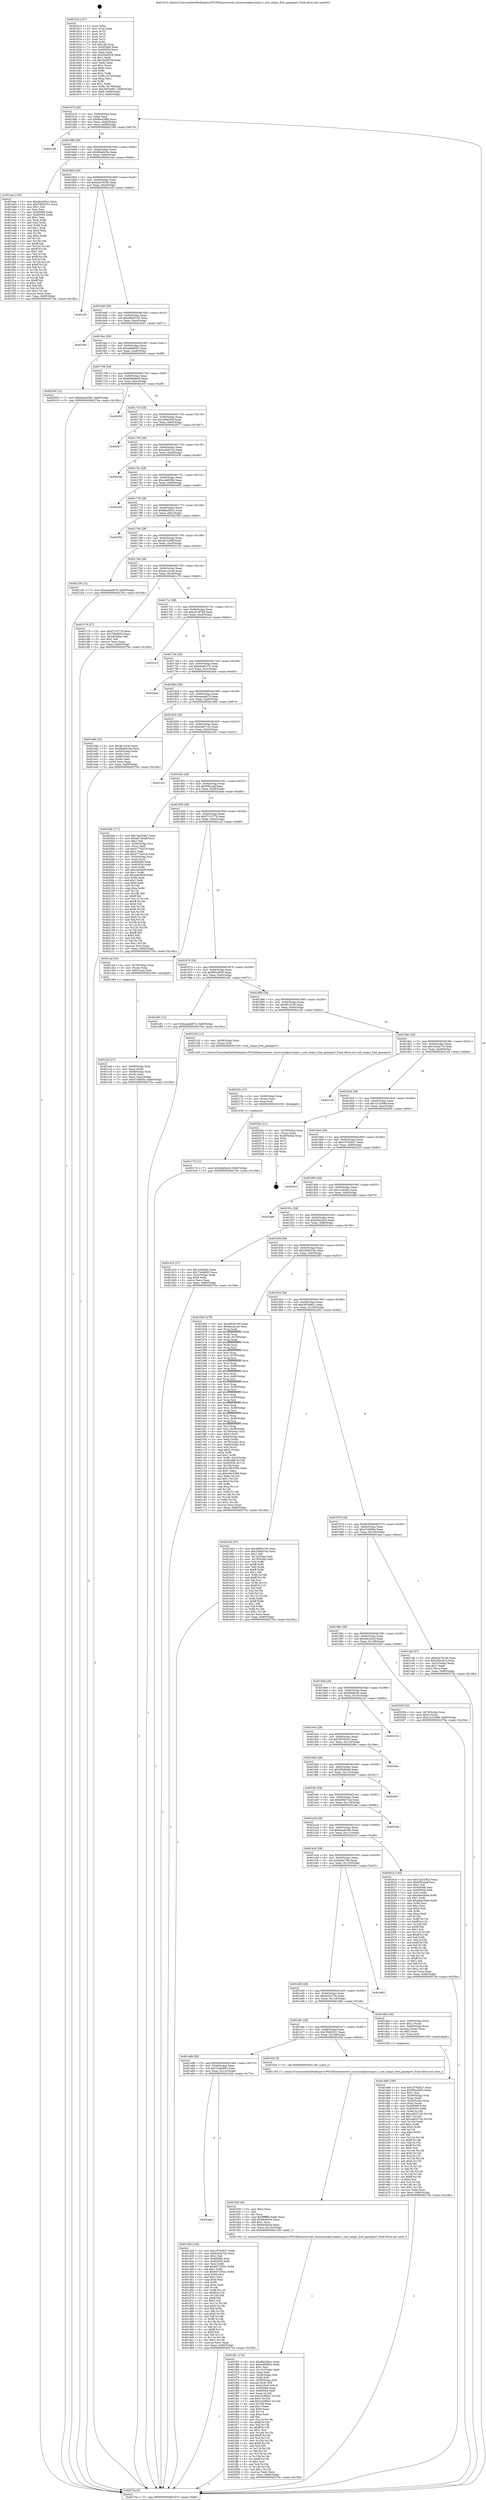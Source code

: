 digraph "0x401610" {
  label = "0x401610 (/mnt/c/Users/mathe/Desktop/tcc/POCII/binaries/extr_linuxsoundpcicmipci.c_snd_cmipci_free_gameport_Final-ollvm.out::main(0))"
  labelloc = "t"
  node[shape=record]

  Entry [label="",width=0.3,height=0.3,shape=circle,fillcolor=black,style=filled]
  "0x40167b" [label="{
     0x40167b [29]\l
     | [instrs]\l
     &nbsp;&nbsp;0x40167b \<+3\>: mov -0x80(%rbp),%eax\l
     &nbsp;&nbsp;0x40167e \<+2\>: mov %eax,%ecx\l
     &nbsp;&nbsp;0x401680 \<+6\>: sub $0x8dcd3f6d,%ecx\l
     &nbsp;&nbsp;0x401686 \<+6\>: mov %eax,-0x94(%rbp)\l
     &nbsp;&nbsp;0x40168c \<+6\>: mov %ecx,-0x98(%rbp)\l
     &nbsp;&nbsp;0x401692 \<+6\>: je 0000000000402189 \<main+0xb79\>\l
  }"]
  "0x402189" [label="{
     0x402189\l
  }", style=dashed]
  "0x401698" [label="{
     0x401698 [28]\l
     | [instrs]\l
     &nbsp;&nbsp;0x401698 \<+5\>: jmp 000000000040169d \<main+0x8d\>\l
     &nbsp;&nbsp;0x40169d \<+6\>: mov -0x94(%rbp),%eax\l
     &nbsp;&nbsp;0x4016a3 \<+5\>: sub $0x9bbd410e,%eax\l
     &nbsp;&nbsp;0x4016a8 \<+6\>: mov %eax,-0x9c(%rbp)\l
     &nbsp;&nbsp;0x4016ae \<+6\>: je 0000000000401eae \<main+0x89e\>\l
  }"]
  Exit [label="",width=0.3,height=0.3,shape=circle,fillcolor=black,style=filled,peripheries=2]
  "0x401eae" [label="{
     0x401eae [134]\l
     | [instrs]\l
     &nbsp;&nbsp;0x401eae \<+5\>: mov $0xdbe295cc,%eax\l
     &nbsp;&nbsp;0x401eb3 \<+5\>: mov $0x70b93251,%ecx\l
     &nbsp;&nbsp;0x401eb8 \<+2\>: mov $0x1,%dl\l
     &nbsp;&nbsp;0x401eba \<+2\>: xor %esi,%esi\l
     &nbsp;&nbsp;0x401ebc \<+7\>: mov 0x405068,%edi\l
     &nbsp;&nbsp;0x401ec3 \<+8\>: mov 0x405054,%r8d\l
     &nbsp;&nbsp;0x401ecb \<+3\>: sub $0x1,%esi\l
     &nbsp;&nbsp;0x401ece \<+3\>: mov %edi,%r9d\l
     &nbsp;&nbsp;0x401ed1 \<+3\>: add %esi,%r9d\l
     &nbsp;&nbsp;0x401ed4 \<+4\>: imul %r9d,%edi\l
     &nbsp;&nbsp;0x401ed8 \<+3\>: and $0x1,%edi\l
     &nbsp;&nbsp;0x401edb \<+3\>: cmp $0x0,%edi\l
     &nbsp;&nbsp;0x401ede \<+4\>: sete %r10b\l
     &nbsp;&nbsp;0x401ee2 \<+4\>: cmp $0xa,%r8d\l
     &nbsp;&nbsp;0x401ee6 \<+4\>: setl %r11b\l
     &nbsp;&nbsp;0x401eea \<+3\>: mov %r10b,%bl\l
     &nbsp;&nbsp;0x401eed \<+3\>: xor $0xff,%bl\l
     &nbsp;&nbsp;0x401ef0 \<+3\>: mov %r11b,%r14b\l
     &nbsp;&nbsp;0x401ef3 \<+4\>: xor $0xff,%r14b\l
     &nbsp;&nbsp;0x401ef7 \<+3\>: xor $0x1,%dl\l
     &nbsp;&nbsp;0x401efa \<+3\>: mov %bl,%r15b\l
     &nbsp;&nbsp;0x401efd \<+4\>: and $0xff,%r15b\l
     &nbsp;&nbsp;0x401f01 \<+3\>: and %dl,%r10b\l
     &nbsp;&nbsp;0x401f04 \<+3\>: mov %r14b,%r12b\l
     &nbsp;&nbsp;0x401f07 \<+4\>: and $0xff,%r12b\l
     &nbsp;&nbsp;0x401f0b \<+3\>: and %dl,%r11b\l
     &nbsp;&nbsp;0x401f0e \<+3\>: or %r10b,%r15b\l
     &nbsp;&nbsp;0x401f11 \<+3\>: or %r11b,%r12b\l
     &nbsp;&nbsp;0x401f14 \<+3\>: xor %r12b,%r15b\l
     &nbsp;&nbsp;0x401f17 \<+3\>: or %r14b,%bl\l
     &nbsp;&nbsp;0x401f1a \<+3\>: xor $0xff,%bl\l
     &nbsp;&nbsp;0x401f1d \<+3\>: or $0x1,%dl\l
     &nbsp;&nbsp;0x401f20 \<+2\>: and %dl,%bl\l
     &nbsp;&nbsp;0x401f22 \<+3\>: or %bl,%r15b\l
     &nbsp;&nbsp;0x401f25 \<+4\>: test $0x1,%r15b\l
     &nbsp;&nbsp;0x401f29 \<+3\>: cmovne %ecx,%eax\l
     &nbsp;&nbsp;0x401f2c \<+3\>: mov %eax,-0x80(%rbp)\l
     &nbsp;&nbsp;0x401f2f \<+5\>: jmp 000000000040270a \<main+0x10fa\>\l
  }"]
  "0x4016b4" [label="{
     0x4016b4 [28]\l
     | [instrs]\l
     &nbsp;&nbsp;0x4016b4 \<+5\>: jmp 00000000004016b9 \<main+0xa9\>\l
     &nbsp;&nbsp;0x4016b9 \<+6\>: mov -0x94(%rbp),%eax\l
     &nbsp;&nbsp;0x4016bf \<+5\>: sub $0xa2a7623b,%eax\l
     &nbsp;&nbsp;0x4016c4 \<+6\>: mov %eax,-0xa0(%rbp)\l
     &nbsp;&nbsp;0x4016ca \<+6\>: je 0000000000401cf5 \<main+0x6e5\>\l
  }"]
  "0x40217d" [label="{
     0x40217d [12]\l
     | [instrs]\l
     &nbsp;&nbsp;0x40217d \<+7\>: movl $0x4de3a4cf,-0x80(%rbp)\l
     &nbsp;&nbsp;0x402184 \<+5\>: jmp 000000000040270a \<main+0x10fa\>\l
  }"]
  "0x401cf5" [label="{
     0x401cf5\l
  }", style=dashed]
  "0x4016d0" [label="{
     0x4016d0 [28]\l
     | [instrs]\l
     &nbsp;&nbsp;0x4016d0 \<+5\>: jmp 00000000004016d5 \<main+0xc5\>\l
     &nbsp;&nbsp;0x4016d5 \<+6\>: mov -0x94(%rbp),%eax\l
     &nbsp;&nbsp;0x4016db \<+5\>: sub $0xa9826150,%eax\l
     &nbsp;&nbsp;0x4016e0 \<+6\>: mov %eax,-0xa4(%rbp)\l
     &nbsp;&nbsp;0x4016e6 \<+6\>: je 0000000000402581 \<main+0xf71\>\l
  }"]
  "0x40216e" [label="{
     0x40216e [15]\l
     | [instrs]\l
     &nbsp;&nbsp;0x40216e \<+4\>: mov -0x58(%rbp),%rax\l
     &nbsp;&nbsp;0x402172 \<+3\>: mov (%rax),%rax\l
     &nbsp;&nbsp;0x402175 \<+3\>: mov %rax,%rdi\l
     &nbsp;&nbsp;0x402178 \<+5\>: call 0000000000401030 \<free@plt\>\l
     | [calls]\l
     &nbsp;&nbsp;0x401030 \{1\} (unknown)\l
  }"]
  "0x402581" [label="{
     0x402581\l
  }", style=dashed]
  "0x4016ec" [label="{
     0x4016ec [28]\l
     | [instrs]\l
     &nbsp;&nbsp;0x4016ec \<+5\>: jmp 00000000004016f1 \<main+0xe1\>\l
     &nbsp;&nbsp;0x4016f1 \<+6\>: mov -0x94(%rbp),%eax\l
     &nbsp;&nbsp;0x4016f7 \<+5\>: sub $0xae6bf002,%eax\l
     &nbsp;&nbsp;0x4016fc \<+6\>: mov %eax,-0xa8(%rbp)\l
     &nbsp;&nbsp;0x401702 \<+6\>: je 000000000040200f \<main+0x9ff\>\l
  }"]
  "0x401f61" [label="{
     0x401f61 [174]\l
     | [instrs]\l
     &nbsp;&nbsp;0x401f61 \<+5\>: mov $0xdbe295cc,%ecx\l
     &nbsp;&nbsp;0x401f66 \<+5\>: mov $0xae6bf002,%edx\l
     &nbsp;&nbsp;0x401f6b \<+3\>: mov $0x1,%sil\l
     &nbsp;&nbsp;0x401f6e \<+6\>: mov -0x13c(%rbp),%edi\l
     &nbsp;&nbsp;0x401f74 \<+3\>: imul %eax,%edi\l
     &nbsp;&nbsp;0x401f77 \<+4\>: mov -0x58(%rbp),%r8\l
     &nbsp;&nbsp;0x401f7b \<+3\>: mov (%r8),%r8\l
     &nbsp;&nbsp;0x401f7e \<+4\>: mov -0x50(%rbp),%r9\l
     &nbsp;&nbsp;0x401f82 \<+3\>: movslq (%r9),%r9\l
     &nbsp;&nbsp;0x401f85 \<+4\>: mov %edi,(%r8,%r9,4)\l
     &nbsp;&nbsp;0x401f89 \<+7\>: mov 0x405068,%eax\l
     &nbsp;&nbsp;0x401f90 \<+7\>: mov 0x405054,%edi\l
     &nbsp;&nbsp;0x401f97 \<+3\>: mov %eax,%r10d\l
     &nbsp;&nbsp;0x401f9a \<+7\>: sub $0x2229f5a7,%r10d\l
     &nbsp;&nbsp;0x401fa1 \<+4\>: sub $0x1,%r10d\l
     &nbsp;&nbsp;0x401fa5 \<+7\>: add $0x2229f5a7,%r10d\l
     &nbsp;&nbsp;0x401fac \<+4\>: imul %r10d,%eax\l
     &nbsp;&nbsp;0x401fb0 \<+3\>: and $0x1,%eax\l
     &nbsp;&nbsp;0x401fb3 \<+3\>: cmp $0x0,%eax\l
     &nbsp;&nbsp;0x401fb6 \<+4\>: sete %r11b\l
     &nbsp;&nbsp;0x401fba \<+3\>: cmp $0xa,%edi\l
     &nbsp;&nbsp;0x401fbd \<+3\>: setl %bl\l
     &nbsp;&nbsp;0x401fc0 \<+3\>: mov %r11b,%r14b\l
     &nbsp;&nbsp;0x401fc3 \<+4\>: xor $0xff,%r14b\l
     &nbsp;&nbsp;0x401fc7 \<+3\>: mov %bl,%r15b\l
     &nbsp;&nbsp;0x401fca \<+4\>: xor $0xff,%r15b\l
     &nbsp;&nbsp;0x401fce \<+4\>: xor $0x1,%sil\l
     &nbsp;&nbsp;0x401fd2 \<+3\>: mov %r14b,%r12b\l
     &nbsp;&nbsp;0x401fd5 \<+4\>: and $0xff,%r12b\l
     &nbsp;&nbsp;0x401fd9 \<+3\>: and %sil,%r11b\l
     &nbsp;&nbsp;0x401fdc \<+3\>: mov %r15b,%r13b\l
     &nbsp;&nbsp;0x401fdf \<+4\>: and $0xff,%r13b\l
     &nbsp;&nbsp;0x401fe3 \<+3\>: and %sil,%bl\l
     &nbsp;&nbsp;0x401fe6 \<+3\>: or %r11b,%r12b\l
     &nbsp;&nbsp;0x401fe9 \<+3\>: or %bl,%r13b\l
     &nbsp;&nbsp;0x401fec \<+3\>: xor %r13b,%r12b\l
     &nbsp;&nbsp;0x401fef \<+3\>: or %r15b,%r14b\l
     &nbsp;&nbsp;0x401ff2 \<+4\>: xor $0xff,%r14b\l
     &nbsp;&nbsp;0x401ff6 \<+4\>: or $0x1,%sil\l
     &nbsp;&nbsp;0x401ffa \<+3\>: and %sil,%r14b\l
     &nbsp;&nbsp;0x401ffd \<+3\>: or %r14b,%r12b\l
     &nbsp;&nbsp;0x402000 \<+4\>: test $0x1,%r12b\l
     &nbsp;&nbsp;0x402004 \<+3\>: cmovne %edx,%ecx\l
     &nbsp;&nbsp;0x402007 \<+3\>: mov %ecx,-0x80(%rbp)\l
     &nbsp;&nbsp;0x40200a \<+5\>: jmp 000000000040270a \<main+0x10fa\>\l
  }"]
  "0x40200f" [label="{
     0x40200f [12]\l
     | [instrs]\l
     &nbsp;&nbsp;0x40200f \<+7\>: movl $0x6aea030b,-0x80(%rbp)\l
     &nbsp;&nbsp;0x402016 \<+5\>: jmp 000000000040270a \<main+0x10fa\>\l
  }"]
  "0x401708" [label="{
     0x401708 [28]\l
     | [instrs]\l
     &nbsp;&nbsp;0x401708 \<+5\>: jmp 000000000040170d \<main+0xfd\>\l
     &nbsp;&nbsp;0x40170d \<+6\>: mov -0x94(%rbp),%eax\l
     &nbsp;&nbsp;0x401713 \<+5\>: sub $0xbd66dbd3,%eax\l
     &nbsp;&nbsp;0x401718 \<+6\>: mov %eax,-0xac(%rbp)\l
     &nbsp;&nbsp;0x40171e \<+6\>: je 000000000040230f \<main+0xcff\>\l
  }"]
  "0x401f39" [label="{
     0x401f39 [40]\l
     | [instrs]\l
     &nbsp;&nbsp;0x401f39 \<+5\>: mov $0x2,%ecx\l
     &nbsp;&nbsp;0x401f3e \<+1\>: cltd\l
     &nbsp;&nbsp;0x401f3f \<+2\>: idiv %ecx\l
     &nbsp;&nbsp;0x401f41 \<+6\>: imul $0xfffffffe,%edx,%ecx\l
     &nbsp;&nbsp;0x401f47 \<+6\>: add $0x6b4b63b,%ecx\l
     &nbsp;&nbsp;0x401f4d \<+3\>: add $0x1,%ecx\l
     &nbsp;&nbsp;0x401f50 \<+6\>: sub $0x6b4b63b,%ecx\l
     &nbsp;&nbsp;0x401f56 \<+6\>: mov %ecx,-0x13c(%rbp)\l
     &nbsp;&nbsp;0x401f5c \<+5\>: call 0000000000401160 \<next_i\>\l
     | [calls]\l
     &nbsp;&nbsp;0x401160 \{1\} (/mnt/c/Users/mathe/Desktop/tcc/POCII/binaries/extr_linuxsoundpcicmipci.c_snd_cmipci_free_gameport_Final-ollvm.out::next_i)\l
  }"]
  "0x40230f" [label="{
     0x40230f\l
  }", style=dashed]
  "0x401724" [label="{
     0x401724 [28]\l
     | [instrs]\l
     &nbsp;&nbsp;0x401724 \<+5\>: jmp 0000000000401729 \<main+0x119\>\l
     &nbsp;&nbsp;0x401729 \<+6\>: mov -0x94(%rbp),%eax\l
     &nbsp;&nbsp;0x40172f \<+5\>: sub $0xc08a283f,%eax\l
     &nbsp;&nbsp;0x401734 \<+6\>: mov %eax,-0xb0(%rbp)\l
     &nbsp;&nbsp;0x40173a \<+6\>: je 0000000000402677 \<main+0x1067\>\l
  }"]
  "0x401dd8" [label="{
     0x401dd8 [169]\l
     | [instrs]\l
     &nbsp;&nbsp;0x401dd8 \<+5\>: mov $0x19762927,%ecx\l
     &nbsp;&nbsp;0x401ddd \<+5\>: mov $0xf95e3855,%edx\l
     &nbsp;&nbsp;0x401de2 \<+3\>: mov $0x1,%sil\l
     &nbsp;&nbsp;0x401de5 \<+4\>: mov -0x58(%rbp),%rdi\l
     &nbsp;&nbsp;0x401de9 \<+3\>: mov %rax,(%rdi)\l
     &nbsp;&nbsp;0x401dec \<+4\>: mov -0x50(%rbp),%rax\l
     &nbsp;&nbsp;0x401df0 \<+6\>: movl $0x0,(%rax)\l
     &nbsp;&nbsp;0x401df6 \<+8\>: mov 0x405068,%r8d\l
     &nbsp;&nbsp;0x401dfe \<+8\>: mov 0x405054,%r9d\l
     &nbsp;&nbsp;0x401e06 \<+3\>: mov %r8d,%r10d\l
     &nbsp;&nbsp;0x401e09 \<+7\>: add $0xcdd33745,%r10d\l
     &nbsp;&nbsp;0x401e10 \<+4\>: sub $0x1,%r10d\l
     &nbsp;&nbsp;0x401e14 \<+7\>: sub $0xcdd33745,%r10d\l
     &nbsp;&nbsp;0x401e1b \<+4\>: imul %r10d,%r8d\l
     &nbsp;&nbsp;0x401e1f \<+4\>: and $0x1,%r8d\l
     &nbsp;&nbsp;0x401e23 \<+4\>: cmp $0x0,%r8d\l
     &nbsp;&nbsp;0x401e27 \<+4\>: sete %r11b\l
     &nbsp;&nbsp;0x401e2b \<+4\>: cmp $0xa,%r9d\l
     &nbsp;&nbsp;0x401e2f \<+3\>: setl %bl\l
     &nbsp;&nbsp;0x401e32 \<+3\>: mov %r11b,%r14b\l
     &nbsp;&nbsp;0x401e35 \<+4\>: xor $0xff,%r14b\l
     &nbsp;&nbsp;0x401e39 \<+3\>: mov %bl,%r15b\l
     &nbsp;&nbsp;0x401e3c \<+4\>: xor $0xff,%r15b\l
     &nbsp;&nbsp;0x401e40 \<+4\>: xor $0x0,%sil\l
     &nbsp;&nbsp;0x401e44 \<+3\>: mov %r14b,%r12b\l
     &nbsp;&nbsp;0x401e47 \<+4\>: and $0x0,%r12b\l
     &nbsp;&nbsp;0x401e4b \<+3\>: and %sil,%r11b\l
     &nbsp;&nbsp;0x401e4e \<+3\>: mov %r15b,%r13b\l
     &nbsp;&nbsp;0x401e51 \<+4\>: and $0x0,%r13b\l
     &nbsp;&nbsp;0x401e55 \<+3\>: and %sil,%bl\l
     &nbsp;&nbsp;0x401e58 \<+3\>: or %r11b,%r12b\l
     &nbsp;&nbsp;0x401e5b \<+3\>: or %bl,%r13b\l
     &nbsp;&nbsp;0x401e5e \<+3\>: xor %r13b,%r12b\l
     &nbsp;&nbsp;0x401e61 \<+3\>: or %r15b,%r14b\l
     &nbsp;&nbsp;0x401e64 \<+4\>: xor $0xff,%r14b\l
     &nbsp;&nbsp;0x401e68 \<+4\>: or $0x0,%sil\l
     &nbsp;&nbsp;0x401e6c \<+3\>: and %sil,%r14b\l
     &nbsp;&nbsp;0x401e6f \<+3\>: or %r14b,%r12b\l
     &nbsp;&nbsp;0x401e72 \<+4\>: test $0x1,%r12b\l
     &nbsp;&nbsp;0x401e76 \<+3\>: cmovne %edx,%ecx\l
     &nbsp;&nbsp;0x401e79 \<+3\>: mov %ecx,-0x80(%rbp)\l
     &nbsp;&nbsp;0x401e7c \<+5\>: jmp 000000000040270a \<main+0x10fa\>\l
  }"]
  "0x402677" [label="{
     0x402677\l
  }", style=dashed]
  "0x401740" [label="{
     0x401740 [28]\l
     | [instrs]\l
     &nbsp;&nbsp;0x401740 \<+5\>: jmp 0000000000401745 \<main+0x135\>\l
     &nbsp;&nbsp;0x401745 \<+6\>: mov -0x94(%rbp),%eax\l
     &nbsp;&nbsp;0x40174b \<+5\>: sub $0xcab947a2,%eax\l
     &nbsp;&nbsp;0x401750 \<+6\>: mov %eax,-0xb4(%rbp)\l
     &nbsp;&nbsp;0x401756 \<+6\>: je 0000000000402456 \<main+0xe46\>\l
  }"]
  "0x401aa4" [label="{
     0x401aa4\l
  }", style=dashed]
  "0x402456" [label="{
     0x402456\l
  }", style=dashed]
  "0x40175c" [label="{
     0x40175c [28]\l
     | [instrs]\l
     &nbsp;&nbsp;0x40175c \<+5\>: jmp 0000000000401761 \<main+0x151\>\l
     &nbsp;&nbsp;0x401761 \<+6\>: mov -0x94(%rbp),%eax\l
     &nbsp;&nbsp;0x401767 \<+5\>: sub $0xceb690fe,%eax\l
     &nbsp;&nbsp;0x40176c \<+6\>: mov %eax,-0xb8(%rbp)\l
     &nbsp;&nbsp;0x401772 \<+6\>: je 0000000000402495 \<main+0xe85\>\l
  }"]
  "0x401d2b" [label="{
     0x401d2b [144]\l
     | [instrs]\l
     &nbsp;&nbsp;0x401d2b \<+5\>: mov $0x19762927,%eax\l
     &nbsp;&nbsp;0x401d30 \<+5\>: mov $0x6c02e72b,%ecx\l
     &nbsp;&nbsp;0x401d35 \<+2\>: mov $0x1,%dl\l
     &nbsp;&nbsp;0x401d37 \<+7\>: mov 0x405068,%esi\l
     &nbsp;&nbsp;0x401d3e \<+7\>: mov 0x405054,%edi\l
     &nbsp;&nbsp;0x401d45 \<+3\>: mov %esi,%r8d\l
     &nbsp;&nbsp;0x401d48 \<+7\>: add $0x6d72502c,%r8d\l
     &nbsp;&nbsp;0x401d4f \<+4\>: sub $0x1,%r8d\l
     &nbsp;&nbsp;0x401d53 \<+7\>: sub $0x6d72502c,%r8d\l
     &nbsp;&nbsp;0x401d5a \<+4\>: imul %r8d,%esi\l
     &nbsp;&nbsp;0x401d5e \<+3\>: and $0x1,%esi\l
     &nbsp;&nbsp;0x401d61 \<+3\>: cmp $0x0,%esi\l
     &nbsp;&nbsp;0x401d64 \<+4\>: sete %r9b\l
     &nbsp;&nbsp;0x401d68 \<+3\>: cmp $0xa,%edi\l
     &nbsp;&nbsp;0x401d6b \<+4\>: setl %r10b\l
     &nbsp;&nbsp;0x401d6f \<+3\>: mov %r9b,%r11b\l
     &nbsp;&nbsp;0x401d72 \<+4\>: xor $0xff,%r11b\l
     &nbsp;&nbsp;0x401d76 \<+3\>: mov %r10b,%bl\l
     &nbsp;&nbsp;0x401d79 \<+3\>: xor $0xff,%bl\l
     &nbsp;&nbsp;0x401d7c \<+3\>: xor $0x0,%dl\l
     &nbsp;&nbsp;0x401d7f \<+3\>: mov %r11b,%r14b\l
     &nbsp;&nbsp;0x401d82 \<+4\>: and $0x0,%r14b\l
     &nbsp;&nbsp;0x401d86 \<+3\>: and %dl,%r9b\l
     &nbsp;&nbsp;0x401d89 \<+3\>: mov %bl,%r15b\l
     &nbsp;&nbsp;0x401d8c \<+4\>: and $0x0,%r15b\l
     &nbsp;&nbsp;0x401d90 \<+3\>: and %dl,%r10b\l
     &nbsp;&nbsp;0x401d93 \<+3\>: or %r9b,%r14b\l
     &nbsp;&nbsp;0x401d96 \<+3\>: or %r10b,%r15b\l
     &nbsp;&nbsp;0x401d99 \<+3\>: xor %r15b,%r14b\l
     &nbsp;&nbsp;0x401d9c \<+3\>: or %bl,%r11b\l
     &nbsp;&nbsp;0x401d9f \<+4\>: xor $0xff,%r11b\l
     &nbsp;&nbsp;0x401da3 \<+3\>: or $0x0,%dl\l
     &nbsp;&nbsp;0x401da6 \<+3\>: and %dl,%r11b\l
     &nbsp;&nbsp;0x401da9 \<+3\>: or %r11b,%r14b\l
     &nbsp;&nbsp;0x401dac \<+4\>: test $0x1,%r14b\l
     &nbsp;&nbsp;0x401db0 \<+3\>: cmovne %ecx,%eax\l
     &nbsp;&nbsp;0x401db3 \<+3\>: mov %eax,-0x80(%rbp)\l
     &nbsp;&nbsp;0x401db6 \<+5\>: jmp 000000000040270a \<main+0x10fa\>\l
  }"]
  "0x402495" [label="{
     0x402495\l
  }", style=dashed]
  "0x401778" [label="{
     0x401778 [28]\l
     | [instrs]\l
     &nbsp;&nbsp;0x401778 \<+5\>: jmp 000000000040177d \<main+0x16d\>\l
     &nbsp;&nbsp;0x40177d \<+6\>: mov -0x94(%rbp),%eax\l
     &nbsp;&nbsp;0x401783 \<+5\>: sub $0xdbe295cc,%eax\l
     &nbsp;&nbsp;0x401788 \<+6\>: mov %eax,-0xbc(%rbp)\l
     &nbsp;&nbsp;0x40178e \<+6\>: je 00000000004025fd \<main+0xfed\>\l
  }"]
  "0x401a88" [label="{
     0x401a88 [28]\l
     | [instrs]\l
     &nbsp;&nbsp;0x401a88 \<+5\>: jmp 0000000000401a8d \<main+0x47d\>\l
     &nbsp;&nbsp;0x401a8d \<+6\>: mov -0x94(%rbp),%eax\l
     &nbsp;&nbsp;0x401a93 \<+5\>: sub $0x72ebd093,%eax\l
     &nbsp;&nbsp;0x401a98 \<+6\>: mov %eax,-0x12c(%rbp)\l
     &nbsp;&nbsp;0x401a9e \<+6\>: je 0000000000401d2b \<main+0x71b\>\l
  }"]
  "0x4025fd" [label="{
     0x4025fd\l
  }", style=dashed]
  "0x401794" [label="{
     0x401794 [28]\l
     | [instrs]\l
     &nbsp;&nbsp;0x401794 \<+5\>: jmp 0000000000401799 \<main+0x189\>\l
     &nbsp;&nbsp;0x401799 \<+6\>: mov -0x94(%rbp),%eax\l
     &nbsp;&nbsp;0x40179f \<+5\>: sub $0xdd15c6df,%eax\l
     &nbsp;&nbsp;0x4017a4 \<+6\>: mov %eax,-0xc0(%rbp)\l
     &nbsp;&nbsp;0x4017aa \<+6\>: je 0000000000402156 \<main+0xb46\>\l
  }"]
  "0x401f34" [label="{
     0x401f34 [5]\l
     | [instrs]\l
     &nbsp;&nbsp;0x401f34 \<+5\>: call 0000000000401160 \<next_i\>\l
     | [calls]\l
     &nbsp;&nbsp;0x401160 \{1\} (/mnt/c/Users/mathe/Desktop/tcc/POCII/binaries/extr_linuxsoundpcicmipci.c_snd_cmipci_free_gameport_Final-ollvm.out::next_i)\l
  }"]
  "0x402156" [label="{
     0x402156 [12]\l
     | [instrs]\l
     &nbsp;&nbsp;0x402156 \<+7\>: movl $0xeaadd87d,-0x80(%rbp)\l
     &nbsp;&nbsp;0x40215d \<+5\>: jmp 000000000040270a \<main+0x10fa\>\l
  }"]
  "0x4017b0" [label="{
     0x4017b0 [28]\l
     | [instrs]\l
     &nbsp;&nbsp;0x4017b0 \<+5\>: jmp 00000000004017b5 \<main+0x1a5\>\l
     &nbsp;&nbsp;0x4017b5 \<+6\>: mov -0x94(%rbp),%eax\l
     &nbsp;&nbsp;0x4017bb \<+5\>: sub $0xdec2ace6,%eax\l
     &nbsp;&nbsp;0x4017c0 \<+6\>: mov %eax,-0xc4(%rbp)\l
     &nbsp;&nbsp;0x4017c6 \<+6\>: je 0000000000401c79 \<main+0x669\>\l
  }"]
  "0x401a6c" [label="{
     0x401a6c [28]\l
     | [instrs]\l
     &nbsp;&nbsp;0x401a6c \<+5\>: jmp 0000000000401a71 \<main+0x461\>\l
     &nbsp;&nbsp;0x401a71 \<+6\>: mov -0x94(%rbp),%eax\l
     &nbsp;&nbsp;0x401a77 \<+5\>: sub $0x70b93251,%eax\l
     &nbsp;&nbsp;0x401a7c \<+6\>: mov %eax,-0x128(%rbp)\l
     &nbsp;&nbsp;0x401a82 \<+6\>: je 0000000000401f34 \<main+0x924\>\l
  }"]
  "0x401c79" [label="{
     0x401c79 [27]\l
     | [instrs]\l
     &nbsp;&nbsp;0x401c79 \<+5\>: mov $0xf7123778,%eax\l
     &nbsp;&nbsp;0x401c7e \<+5\>: mov $0x75befd20,%ecx\l
     &nbsp;&nbsp;0x401c83 \<+3\>: mov -0x2d(%rbp),%dl\l
     &nbsp;&nbsp;0x401c86 \<+3\>: test $0x1,%dl\l
     &nbsp;&nbsp;0x401c89 \<+3\>: cmovne %ecx,%eax\l
     &nbsp;&nbsp;0x401c8c \<+3\>: mov %eax,-0x80(%rbp)\l
     &nbsp;&nbsp;0x401c8f \<+5\>: jmp 000000000040270a \<main+0x10fa\>\l
  }"]
  "0x4017cc" [label="{
     0x4017cc [28]\l
     | [instrs]\l
     &nbsp;&nbsp;0x4017cc \<+5\>: jmp 00000000004017d1 \<main+0x1c1\>\l
     &nbsp;&nbsp;0x4017d1 \<+6\>: mov -0x94(%rbp),%eax\l
     &nbsp;&nbsp;0x4017d7 \<+5\>: sub $0xe474f7b9,%eax\l
     &nbsp;&nbsp;0x4017dc \<+6\>: mov %eax,-0xc8(%rbp)\l
     &nbsp;&nbsp;0x4017e2 \<+6\>: je 00000000004021c3 \<main+0xbb3\>\l
  }"]
  "0x401dbb" [label="{
     0x401dbb [29]\l
     | [instrs]\l
     &nbsp;&nbsp;0x401dbb \<+4\>: mov -0x60(%rbp),%rax\l
     &nbsp;&nbsp;0x401dbf \<+6\>: movl $0x1,(%rax)\l
     &nbsp;&nbsp;0x401dc5 \<+4\>: mov -0x60(%rbp),%rax\l
     &nbsp;&nbsp;0x401dc9 \<+3\>: movslq (%rax),%rax\l
     &nbsp;&nbsp;0x401dcc \<+4\>: shl $0x2,%rax\l
     &nbsp;&nbsp;0x401dd0 \<+3\>: mov %rax,%rdi\l
     &nbsp;&nbsp;0x401dd3 \<+5\>: call 0000000000401050 \<malloc@plt\>\l
     | [calls]\l
     &nbsp;&nbsp;0x401050 \{1\} (unknown)\l
  }"]
  "0x4021c3" [label="{
     0x4021c3\l
  }", style=dashed]
  "0x4017e8" [label="{
     0x4017e8 [28]\l
     | [instrs]\l
     &nbsp;&nbsp;0x4017e8 \<+5\>: jmp 00000000004017ed \<main+0x1dd\>\l
     &nbsp;&nbsp;0x4017ed \<+6\>: mov -0x94(%rbp),%eax\l
     &nbsp;&nbsp;0x4017f3 \<+5\>: sub $0xe9a64376,%eax\l
     &nbsp;&nbsp;0x4017f8 \<+6\>: mov %eax,-0xcc(%rbp)\l
     &nbsp;&nbsp;0x4017fe \<+6\>: je 00000000004024ed \<main+0xedd\>\l
  }"]
  "0x401a50" [label="{
     0x401a50 [28]\l
     | [instrs]\l
     &nbsp;&nbsp;0x401a50 \<+5\>: jmp 0000000000401a55 \<main+0x445\>\l
     &nbsp;&nbsp;0x401a55 \<+6\>: mov -0x94(%rbp),%eax\l
     &nbsp;&nbsp;0x401a5b \<+5\>: sub $0x6c02e72b,%eax\l
     &nbsp;&nbsp;0x401a60 \<+6\>: mov %eax,-0x124(%rbp)\l
     &nbsp;&nbsp;0x401a66 \<+6\>: je 0000000000401dbb \<main+0x7ab\>\l
  }"]
  "0x4024ed" [label="{
     0x4024ed\l
  }", style=dashed]
  "0x401804" [label="{
     0x401804 [28]\l
     | [instrs]\l
     &nbsp;&nbsp;0x401804 \<+5\>: jmp 0000000000401809 \<main+0x1f9\>\l
     &nbsp;&nbsp;0x401809 \<+6\>: mov -0x94(%rbp),%eax\l
     &nbsp;&nbsp;0x40180f \<+5\>: sub $0xeaadd87d,%eax\l
     &nbsp;&nbsp;0x401814 \<+6\>: mov %eax,-0xd0(%rbp)\l
     &nbsp;&nbsp;0x40181a \<+6\>: je 0000000000401e8d \<main+0x87d\>\l
  }"]
  "0x402462" [label="{
     0x402462\l
  }", style=dashed]
  "0x401e8d" [label="{
     0x401e8d [33]\l
     | [instrs]\l
     &nbsp;&nbsp;0x401e8d \<+5\>: mov $0xd61e230,%eax\l
     &nbsp;&nbsp;0x401e92 \<+5\>: mov $0x9bbd410e,%ecx\l
     &nbsp;&nbsp;0x401e97 \<+4\>: mov -0x50(%rbp),%rdx\l
     &nbsp;&nbsp;0x401e9b \<+2\>: mov (%rdx),%esi\l
     &nbsp;&nbsp;0x401e9d \<+4\>: mov -0x60(%rbp),%rdx\l
     &nbsp;&nbsp;0x401ea1 \<+2\>: cmp (%rdx),%esi\l
     &nbsp;&nbsp;0x401ea3 \<+3\>: cmovl %ecx,%eax\l
     &nbsp;&nbsp;0x401ea6 \<+3\>: mov %eax,-0x80(%rbp)\l
     &nbsp;&nbsp;0x401ea9 \<+5\>: jmp 000000000040270a \<main+0x10fa\>\l
  }"]
  "0x401820" [label="{
     0x401820 [28]\l
     | [instrs]\l
     &nbsp;&nbsp;0x401820 \<+5\>: jmp 0000000000401825 \<main+0x215\>\l
     &nbsp;&nbsp;0x401825 \<+6\>: mov -0x94(%rbp),%eax\l
     &nbsp;&nbsp;0x40182b \<+5\>: sub $0xecdb71dc,%eax\l
     &nbsp;&nbsp;0x401830 \<+6\>: mov %eax,-0xd4(%rbp)\l
     &nbsp;&nbsp;0x401836 \<+6\>: je 000000000040223c \<main+0xc2c\>\l
  }"]
  "0x401a34" [label="{
     0x401a34 [28]\l
     | [instrs]\l
     &nbsp;&nbsp;0x401a34 \<+5\>: jmp 0000000000401a39 \<main+0x429\>\l
     &nbsp;&nbsp;0x401a39 \<+6\>: mov -0x94(%rbp),%eax\l
     &nbsp;&nbsp;0x401a3f \<+5\>: sub $0x6afac78d,%eax\l
     &nbsp;&nbsp;0x401a44 \<+6\>: mov %eax,-0x120(%rbp)\l
     &nbsp;&nbsp;0x401a4a \<+6\>: je 0000000000402462 \<main+0xe52\>\l
  }"]
  "0x40223c" [label="{
     0x40223c\l
  }", style=dashed]
  "0x40183c" [label="{
     0x40183c [28]\l
     | [instrs]\l
     &nbsp;&nbsp;0x40183c \<+5\>: jmp 0000000000401841 \<main+0x231\>\l
     &nbsp;&nbsp;0x401841 \<+6\>: mov -0x94(%rbp),%eax\l
     &nbsp;&nbsp;0x401847 \<+5\>: sub $0xf3f2caaf,%eax\l
     &nbsp;&nbsp;0x40184c \<+6\>: mov %eax,-0xd8(%rbp)\l
     &nbsp;&nbsp;0x401852 \<+6\>: je 00000000004020ab \<main+0xa9b\>\l
  }"]
  "0x40201b" [label="{
     0x40201b [144]\l
     | [instrs]\l
     &nbsp;&nbsp;0x40201b \<+5\>: mov $0x7aa324b3,%eax\l
     &nbsp;&nbsp;0x402020 \<+5\>: mov $0xf3f2caaf,%ecx\l
     &nbsp;&nbsp;0x402025 \<+2\>: mov $0x1,%dl\l
     &nbsp;&nbsp;0x402027 \<+7\>: mov 0x405068,%esi\l
     &nbsp;&nbsp;0x40202e \<+7\>: mov 0x405054,%edi\l
     &nbsp;&nbsp;0x402035 \<+3\>: mov %esi,%r8d\l
     &nbsp;&nbsp;0x402038 \<+7\>: sub $0xa6ee30e6,%r8d\l
     &nbsp;&nbsp;0x40203f \<+4\>: sub $0x1,%r8d\l
     &nbsp;&nbsp;0x402043 \<+7\>: add $0xa6ee30e6,%r8d\l
     &nbsp;&nbsp;0x40204a \<+4\>: imul %r8d,%esi\l
     &nbsp;&nbsp;0x40204e \<+3\>: and $0x1,%esi\l
     &nbsp;&nbsp;0x402051 \<+3\>: cmp $0x0,%esi\l
     &nbsp;&nbsp;0x402054 \<+4\>: sete %r9b\l
     &nbsp;&nbsp;0x402058 \<+3\>: cmp $0xa,%edi\l
     &nbsp;&nbsp;0x40205b \<+4\>: setl %r10b\l
     &nbsp;&nbsp;0x40205f \<+3\>: mov %r9b,%r11b\l
     &nbsp;&nbsp;0x402062 \<+4\>: xor $0xff,%r11b\l
     &nbsp;&nbsp;0x402066 \<+3\>: mov %r10b,%bl\l
     &nbsp;&nbsp;0x402069 \<+3\>: xor $0xff,%bl\l
     &nbsp;&nbsp;0x40206c \<+3\>: xor $0x1,%dl\l
     &nbsp;&nbsp;0x40206f \<+3\>: mov %r11b,%r14b\l
     &nbsp;&nbsp;0x402072 \<+4\>: and $0xff,%r14b\l
     &nbsp;&nbsp;0x402076 \<+3\>: and %dl,%r9b\l
     &nbsp;&nbsp;0x402079 \<+3\>: mov %bl,%r15b\l
     &nbsp;&nbsp;0x40207c \<+4\>: and $0xff,%r15b\l
     &nbsp;&nbsp;0x402080 \<+3\>: and %dl,%r10b\l
     &nbsp;&nbsp;0x402083 \<+3\>: or %r9b,%r14b\l
     &nbsp;&nbsp;0x402086 \<+3\>: or %r10b,%r15b\l
     &nbsp;&nbsp;0x402089 \<+3\>: xor %r15b,%r14b\l
     &nbsp;&nbsp;0x40208c \<+3\>: or %bl,%r11b\l
     &nbsp;&nbsp;0x40208f \<+4\>: xor $0xff,%r11b\l
     &nbsp;&nbsp;0x402093 \<+3\>: or $0x1,%dl\l
     &nbsp;&nbsp;0x402096 \<+3\>: and %dl,%r11b\l
     &nbsp;&nbsp;0x402099 \<+3\>: or %r11b,%r14b\l
     &nbsp;&nbsp;0x40209c \<+4\>: test $0x1,%r14b\l
     &nbsp;&nbsp;0x4020a0 \<+3\>: cmovne %ecx,%eax\l
     &nbsp;&nbsp;0x4020a3 \<+3\>: mov %eax,-0x80(%rbp)\l
     &nbsp;&nbsp;0x4020a6 \<+5\>: jmp 000000000040270a \<main+0x10fa\>\l
  }"]
  "0x4020ab" [label="{
     0x4020ab [171]\l
     | [instrs]\l
     &nbsp;&nbsp;0x4020ab \<+5\>: mov $0x7aa324b3,%eax\l
     &nbsp;&nbsp;0x4020b0 \<+5\>: mov $0xdd15c6df,%ecx\l
     &nbsp;&nbsp;0x4020b5 \<+2\>: mov $0x1,%dl\l
     &nbsp;&nbsp;0x4020b7 \<+4\>: mov -0x50(%rbp),%rsi\l
     &nbsp;&nbsp;0x4020bb \<+2\>: mov (%rsi),%edi\l
     &nbsp;&nbsp;0x4020bd \<+6\>: sub $0x5773d319,%edi\l
     &nbsp;&nbsp;0x4020c3 \<+3\>: add $0x1,%edi\l
     &nbsp;&nbsp;0x4020c6 \<+6\>: add $0x5773d319,%edi\l
     &nbsp;&nbsp;0x4020cc \<+4\>: mov -0x50(%rbp),%rsi\l
     &nbsp;&nbsp;0x4020d0 \<+2\>: mov %edi,(%rsi)\l
     &nbsp;&nbsp;0x4020d2 \<+7\>: mov 0x405068,%edi\l
     &nbsp;&nbsp;0x4020d9 \<+8\>: mov 0x405054,%r8d\l
     &nbsp;&nbsp;0x4020e1 \<+3\>: mov %edi,%r9d\l
     &nbsp;&nbsp;0x4020e4 \<+7\>: add $0xce9c963f,%r9d\l
     &nbsp;&nbsp;0x4020eb \<+4\>: sub $0x1,%r9d\l
     &nbsp;&nbsp;0x4020ef \<+7\>: sub $0xce9c963f,%r9d\l
     &nbsp;&nbsp;0x4020f6 \<+4\>: imul %r9d,%edi\l
     &nbsp;&nbsp;0x4020fa \<+3\>: and $0x1,%edi\l
     &nbsp;&nbsp;0x4020fd \<+3\>: cmp $0x0,%edi\l
     &nbsp;&nbsp;0x402100 \<+4\>: sete %r10b\l
     &nbsp;&nbsp;0x402104 \<+4\>: cmp $0xa,%r8d\l
     &nbsp;&nbsp;0x402108 \<+4\>: setl %r11b\l
     &nbsp;&nbsp;0x40210c \<+3\>: mov %r10b,%bl\l
     &nbsp;&nbsp;0x40210f \<+3\>: xor $0xff,%bl\l
     &nbsp;&nbsp;0x402112 \<+3\>: mov %r11b,%r14b\l
     &nbsp;&nbsp;0x402115 \<+4\>: xor $0xff,%r14b\l
     &nbsp;&nbsp;0x402119 \<+3\>: xor $0x0,%dl\l
     &nbsp;&nbsp;0x40211c \<+3\>: mov %bl,%r15b\l
     &nbsp;&nbsp;0x40211f \<+4\>: and $0x0,%r15b\l
     &nbsp;&nbsp;0x402123 \<+3\>: and %dl,%r10b\l
     &nbsp;&nbsp;0x402126 \<+3\>: mov %r14b,%r12b\l
     &nbsp;&nbsp;0x402129 \<+4\>: and $0x0,%r12b\l
     &nbsp;&nbsp;0x40212d \<+3\>: and %dl,%r11b\l
     &nbsp;&nbsp;0x402130 \<+3\>: or %r10b,%r15b\l
     &nbsp;&nbsp;0x402133 \<+3\>: or %r11b,%r12b\l
     &nbsp;&nbsp;0x402136 \<+3\>: xor %r12b,%r15b\l
     &nbsp;&nbsp;0x402139 \<+3\>: or %r14b,%bl\l
     &nbsp;&nbsp;0x40213c \<+3\>: xor $0xff,%bl\l
     &nbsp;&nbsp;0x40213f \<+3\>: or $0x0,%dl\l
     &nbsp;&nbsp;0x402142 \<+2\>: and %dl,%bl\l
     &nbsp;&nbsp;0x402144 \<+3\>: or %bl,%r15b\l
     &nbsp;&nbsp;0x402147 \<+4\>: test $0x1,%r15b\l
     &nbsp;&nbsp;0x40214b \<+3\>: cmovne %ecx,%eax\l
     &nbsp;&nbsp;0x40214e \<+3\>: mov %eax,-0x80(%rbp)\l
     &nbsp;&nbsp;0x402151 \<+5\>: jmp 000000000040270a \<main+0x10fa\>\l
  }"]
  "0x401858" [label="{
     0x401858 [28]\l
     | [instrs]\l
     &nbsp;&nbsp;0x401858 \<+5\>: jmp 000000000040185d \<main+0x24d\>\l
     &nbsp;&nbsp;0x40185d \<+6\>: mov -0x94(%rbp),%eax\l
     &nbsp;&nbsp;0x401863 \<+5\>: sub $0xf7123778,%eax\l
     &nbsp;&nbsp;0x401868 \<+6\>: mov %eax,-0xdc(%rbp)\l
     &nbsp;&nbsp;0x40186e \<+6\>: je 0000000000401caf \<main+0x69f\>\l
  }"]
  "0x401a18" [label="{
     0x401a18 [28]\l
     | [instrs]\l
     &nbsp;&nbsp;0x401a18 \<+5\>: jmp 0000000000401a1d \<main+0x40d\>\l
     &nbsp;&nbsp;0x401a1d \<+6\>: mov -0x94(%rbp),%eax\l
     &nbsp;&nbsp;0x401a23 \<+5\>: sub $0x6aea030b,%eax\l
     &nbsp;&nbsp;0x401a28 \<+6\>: mov %eax,-0x11c(%rbp)\l
     &nbsp;&nbsp;0x401a2e \<+6\>: je 000000000040201b \<main+0xa0b\>\l
  }"]
  "0x401caf" [label="{
     0x401caf [16]\l
     | [instrs]\l
     &nbsp;&nbsp;0x401caf \<+4\>: mov -0x70(%rbp),%rax\l
     &nbsp;&nbsp;0x401cb3 \<+3\>: mov (%rax),%rax\l
     &nbsp;&nbsp;0x401cb6 \<+4\>: mov 0x8(%rax),%rdi\l
     &nbsp;&nbsp;0x401cba \<+5\>: call 0000000000401060 \<atoi@plt\>\l
     | [calls]\l
     &nbsp;&nbsp;0x401060 \{1\} (unknown)\l
  }"]
  "0x401874" [label="{
     0x401874 [28]\l
     | [instrs]\l
     &nbsp;&nbsp;0x401874 \<+5\>: jmp 0000000000401879 \<main+0x269\>\l
     &nbsp;&nbsp;0x401879 \<+6\>: mov -0x94(%rbp),%eax\l
     &nbsp;&nbsp;0x40187f \<+5\>: sub $0xf95e3855,%eax\l
     &nbsp;&nbsp;0x401884 \<+6\>: mov %eax,-0xe0(%rbp)\l
     &nbsp;&nbsp;0x40188a \<+6\>: je 0000000000401e81 \<main+0x871\>\l
  }"]
  "0x4023ab" [label="{
     0x4023ab\l
  }", style=dashed]
  "0x401e81" [label="{
     0x401e81 [12]\l
     | [instrs]\l
     &nbsp;&nbsp;0x401e81 \<+7\>: movl $0xeaadd87d,-0x80(%rbp)\l
     &nbsp;&nbsp;0x401e88 \<+5\>: jmp 000000000040270a \<main+0x10fa\>\l
  }"]
  "0x401890" [label="{
     0x401890 [28]\l
     | [instrs]\l
     &nbsp;&nbsp;0x401890 \<+5\>: jmp 0000000000401895 \<main+0x285\>\l
     &nbsp;&nbsp;0x401895 \<+6\>: mov -0x94(%rbp),%eax\l
     &nbsp;&nbsp;0x40189b \<+5\>: sub $0xd61e230,%eax\l
     &nbsp;&nbsp;0x4018a0 \<+6\>: mov %eax,-0xe4(%rbp)\l
     &nbsp;&nbsp;0x4018a6 \<+6\>: je 0000000000402162 \<main+0xb52\>\l
  }"]
  "0x4019fc" [label="{
     0x4019fc [28]\l
     | [instrs]\l
     &nbsp;&nbsp;0x4019fc \<+5\>: jmp 0000000000401a01 \<main+0x3f1\>\l
     &nbsp;&nbsp;0x401a01 \<+6\>: mov -0x94(%rbp),%eax\l
     &nbsp;&nbsp;0x401a07 \<+5\>: sub $0x606b73ca,%eax\l
     &nbsp;&nbsp;0x401a0c \<+6\>: mov %eax,-0x118(%rbp)\l
     &nbsp;&nbsp;0x401a12 \<+6\>: je 00000000004023ab \<main+0xd9b\>\l
  }"]
  "0x402162" [label="{
     0x402162 [12]\l
     | [instrs]\l
     &nbsp;&nbsp;0x402162 \<+4\>: mov -0x58(%rbp),%rax\l
     &nbsp;&nbsp;0x402166 \<+3\>: mov (%rax),%rdi\l
     &nbsp;&nbsp;0x402169 \<+5\>: call 0000000000401420 \<snd_cmipci_free_gameport\>\l
     | [calls]\l
     &nbsp;&nbsp;0x401420 \{1\} (/mnt/c/Users/mathe/Desktop/tcc/POCII/binaries/extr_linuxsoundpcicmipci.c_snd_cmipci_free_gameport_Final-ollvm.out::snd_cmipci_free_gameport)\l
  }"]
  "0x4018ac" [label="{
     0x4018ac [28]\l
     | [instrs]\l
     &nbsp;&nbsp;0x4018ac \<+5\>: jmp 00000000004018b1 \<main+0x2a1\>\l
     &nbsp;&nbsp;0x4018b1 \<+6\>: mov -0x94(%rbp),%eax\l
     &nbsp;&nbsp;0x4018b7 \<+5\>: sub $0x10e2bc74,%eax\l
     &nbsp;&nbsp;0x4018bc \<+6\>: mov %eax,-0xe8(%rbp)\l
     &nbsp;&nbsp;0x4018c2 \<+6\>: je 00000000004021e4 \<main+0xbd4\>\l
  }"]
  "0x4026d7" [label="{
     0x4026d7\l
  }", style=dashed]
  "0x4021e4" [label="{
     0x4021e4\l
  }", style=dashed]
  "0x4018c8" [label="{
     0x4018c8 [28]\l
     | [instrs]\l
     &nbsp;&nbsp;0x4018c8 \<+5\>: jmp 00000000004018cd \<main+0x2bd\>\l
     &nbsp;&nbsp;0x4018cd \<+6\>: mov -0x94(%rbp),%eax\l
     &nbsp;&nbsp;0x4018d3 \<+5\>: sub $0x12c3c588,%eax\l
     &nbsp;&nbsp;0x4018d8 \<+6\>: mov %eax,-0xec(%rbp)\l
     &nbsp;&nbsp;0x4018de \<+6\>: je 000000000040256c \<main+0xf5c\>\l
  }"]
  "0x4019e0" [label="{
     0x4019e0 [28]\l
     | [instrs]\l
     &nbsp;&nbsp;0x4019e0 \<+5\>: jmp 00000000004019e5 \<main+0x3d5\>\l
     &nbsp;&nbsp;0x4019e5 \<+6\>: mov -0x94(%rbp),%eax\l
     &nbsp;&nbsp;0x4019eb \<+5\>: sub $0x5f0d6de9,%eax\l
     &nbsp;&nbsp;0x4019f0 \<+6\>: mov %eax,-0x114(%rbp)\l
     &nbsp;&nbsp;0x4019f6 \<+6\>: je 00000000004026d7 \<main+0x10c7\>\l
  }"]
  "0x40256c" [label="{
     0x40256c [21]\l
     | [instrs]\l
     &nbsp;&nbsp;0x40256c \<+4\>: mov -0x78(%rbp),%rax\l
     &nbsp;&nbsp;0x402570 \<+2\>: mov (%rax),%eax\l
     &nbsp;&nbsp;0x402572 \<+4\>: lea -0x28(%rbp),%rsp\l
     &nbsp;&nbsp;0x402576 \<+1\>: pop %rbx\l
     &nbsp;&nbsp;0x402577 \<+2\>: pop %r12\l
     &nbsp;&nbsp;0x402579 \<+2\>: pop %r13\l
     &nbsp;&nbsp;0x40257b \<+2\>: pop %r14\l
     &nbsp;&nbsp;0x40257d \<+2\>: pop %r15\l
     &nbsp;&nbsp;0x40257f \<+1\>: pop %rbp\l
     &nbsp;&nbsp;0x402580 \<+1\>: ret\l
  }"]
  "0x4018e4" [label="{
     0x4018e4 [28]\l
     | [instrs]\l
     &nbsp;&nbsp;0x4018e4 \<+5\>: jmp 00000000004018e9 \<main+0x2d9\>\l
     &nbsp;&nbsp;0x4018e9 \<+6\>: mov -0x94(%rbp),%eax\l
     &nbsp;&nbsp;0x4018ef \<+5\>: sub $0x19762927,%eax\l
     &nbsp;&nbsp;0x4018f4 \<+6\>: mov %eax,-0xf0(%rbp)\l
     &nbsp;&nbsp;0x4018fa \<+6\>: je 00000000004025c3 \<main+0xfb3\>\l
  }"]
  "0x4026fe" [label="{
     0x4026fe\l
  }", style=dashed]
  "0x4025c3" [label="{
     0x4025c3\l
  }", style=dashed]
  "0x401900" [label="{
     0x401900 [28]\l
     | [instrs]\l
     &nbsp;&nbsp;0x401900 \<+5\>: jmp 0000000000401905 \<main+0x2f5\>\l
     &nbsp;&nbsp;0x401905 \<+6\>: mov -0x94(%rbp),%eax\l
     &nbsp;&nbsp;0x40190b \<+5\>: sub $0x1ac6af4c,%eax\l
     &nbsp;&nbsp;0x401910 \<+6\>: mov %eax,-0xf4(%rbp)\l
     &nbsp;&nbsp;0x401916 \<+6\>: je 0000000000402489 \<main+0xe79\>\l
  }"]
  "0x4019c4" [label="{
     0x4019c4 [28]\l
     | [instrs]\l
     &nbsp;&nbsp;0x4019c4 \<+5\>: jmp 00000000004019c9 \<main+0x3b9\>\l
     &nbsp;&nbsp;0x4019c9 \<+6\>: mov -0x94(%rbp),%eax\l
     &nbsp;&nbsp;0x4019cf \<+5\>: sub $0x5d76f191,%eax\l
     &nbsp;&nbsp;0x4019d4 \<+6\>: mov %eax,-0x110(%rbp)\l
     &nbsp;&nbsp;0x4019da \<+6\>: je 00000000004026fe \<main+0x10ee\>\l
  }"]
  "0x402489" [label="{
     0x402489\l
  }", style=dashed]
  "0x40191c" [label="{
     0x40191c [28]\l
     | [instrs]\l
     &nbsp;&nbsp;0x40191c \<+5\>: jmp 0000000000401921 \<main+0x311\>\l
     &nbsp;&nbsp;0x401921 \<+6\>: mov -0x94(%rbp),%eax\l
     &nbsp;&nbsp;0x401927 \<+5\>: sub $0x20da3f1d,%eax\l
     &nbsp;&nbsp;0x40192c \<+6\>: mov %eax,-0xf8(%rbp)\l
     &nbsp;&nbsp;0x401932 \<+6\>: je 0000000000401d10 \<main+0x700\>\l
  }"]
  "0x40231b" [label="{
     0x40231b\l
  }", style=dashed]
  "0x401d10" [label="{
     0x401d10 [27]\l
     | [instrs]\l
     &nbsp;&nbsp;0x401d10 \<+5\>: mov $0x1ac6af4c,%eax\l
     &nbsp;&nbsp;0x401d15 \<+5\>: mov $0x72ebd093,%ecx\l
     &nbsp;&nbsp;0x401d1a \<+3\>: mov -0x2c(%rbp),%edx\l
     &nbsp;&nbsp;0x401d1d \<+3\>: cmp $0x0,%edx\l
     &nbsp;&nbsp;0x401d20 \<+3\>: cmove %ecx,%eax\l
     &nbsp;&nbsp;0x401d23 \<+3\>: mov %eax,-0x80(%rbp)\l
     &nbsp;&nbsp;0x401d26 \<+5\>: jmp 000000000040270a \<main+0x10fa\>\l
  }"]
  "0x401938" [label="{
     0x401938 [28]\l
     | [instrs]\l
     &nbsp;&nbsp;0x401938 \<+5\>: jmp 000000000040193d \<main+0x32d\>\l
     &nbsp;&nbsp;0x40193d \<+6\>: mov -0x94(%rbp),%eax\l
     &nbsp;&nbsp;0x401943 \<+5\>: sub $0x29d0d7eb,%eax\l
     &nbsp;&nbsp;0x401948 \<+6\>: mov %eax,-0xfc(%rbp)\l
     &nbsp;&nbsp;0x40194e \<+6\>: je 0000000000401b63 \<main+0x553\>\l
  }"]
  "0x4019a8" [label="{
     0x4019a8 [28]\l
     | [instrs]\l
     &nbsp;&nbsp;0x4019a8 \<+5\>: jmp 00000000004019ad \<main+0x39d\>\l
     &nbsp;&nbsp;0x4019ad \<+6\>: mov -0x94(%rbp),%eax\l
     &nbsp;&nbsp;0x4019b3 \<+5\>: sub $0x56e6bcfe,%eax\l
     &nbsp;&nbsp;0x4019b8 \<+6\>: mov %eax,-0x10c(%rbp)\l
     &nbsp;&nbsp;0x4019be \<+6\>: je 000000000040231b \<main+0xd0b\>\l
  }"]
  "0x401b63" [label="{
     0x401b63 [278]\l
     | [instrs]\l
     &nbsp;&nbsp;0x401b63 \<+5\>: mov $0xa9826150,%eax\l
     &nbsp;&nbsp;0x401b68 \<+5\>: mov $0xdec2ace6,%ecx\l
     &nbsp;&nbsp;0x401b6d \<+3\>: mov %rsp,%rdx\l
     &nbsp;&nbsp;0x401b70 \<+4\>: add $0xfffffffffffffff0,%rdx\l
     &nbsp;&nbsp;0x401b74 \<+3\>: mov %rdx,%rsp\l
     &nbsp;&nbsp;0x401b77 \<+4\>: mov %rdx,-0x78(%rbp)\l
     &nbsp;&nbsp;0x401b7b \<+3\>: mov %rsp,%rdx\l
     &nbsp;&nbsp;0x401b7e \<+4\>: add $0xfffffffffffffff0,%rdx\l
     &nbsp;&nbsp;0x401b82 \<+3\>: mov %rdx,%rsp\l
     &nbsp;&nbsp;0x401b85 \<+3\>: mov %rsp,%rsi\l
     &nbsp;&nbsp;0x401b88 \<+4\>: add $0xfffffffffffffff0,%rsi\l
     &nbsp;&nbsp;0x401b8c \<+3\>: mov %rsi,%rsp\l
     &nbsp;&nbsp;0x401b8f \<+4\>: mov %rsi,-0x70(%rbp)\l
     &nbsp;&nbsp;0x401b93 \<+3\>: mov %rsp,%rsi\l
     &nbsp;&nbsp;0x401b96 \<+4\>: add $0xfffffffffffffff0,%rsi\l
     &nbsp;&nbsp;0x401b9a \<+3\>: mov %rsi,%rsp\l
     &nbsp;&nbsp;0x401b9d \<+4\>: mov %rsi,-0x68(%rbp)\l
     &nbsp;&nbsp;0x401ba1 \<+3\>: mov %rsp,%rsi\l
     &nbsp;&nbsp;0x401ba4 \<+4\>: add $0xfffffffffffffff0,%rsi\l
     &nbsp;&nbsp;0x401ba8 \<+3\>: mov %rsi,%rsp\l
     &nbsp;&nbsp;0x401bab \<+4\>: mov %rsi,-0x60(%rbp)\l
     &nbsp;&nbsp;0x401baf \<+3\>: mov %rsp,%rsi\l
     &nbsp;&nbsp;0x401bb2 \<+4\>: add $0xfffffffffffffff0,%rsi\l
     &nbsp;&nbsp;0x401bb6 \<+3\>: mov %rsi,%rsp\l
     &nbsp;&nbsp;0x401bb9 \<+4\>: mov %rsi,-0x58(%rbp)\l
     &nbsp;&nbsp;0x401bbd \<+3\>: mov %rsp,%rsi\l
     &nbsp;&nbsp;0x401bc0 \<+4\>: add $0xfffffffffffffff0,%rsi\l
     &nbsp;&nbsp;0x401bc4 \<+3\>: mov %rsi,%rsp\l
     &nbsp;&nbsp;0x401bc7 \<+4\>: mov %rsi,-0x50(%rbp)\l
     &nbsp;&nbsp;0x401bcb \<+3\>: mov %rsp,%rsi\l
     &nbsp;&nbsp;0x401bce \<+4\>: add $0xfffffffffffffff0,%rsi\l
     &nbsp;&nbsp;0x401bd2 \<+3\>: mov %rsi,%rsp\l
     &nbsp;&nbsp;0x401bd5 \<+4\>: mov %rsi,-0x48(%rbp)\l
     &nbsp;&nbsp;0x401bd9 \<+3\>: mov %rsp,%rsi\l
     &nbsp;&nbsp;0x401bdc \<+4\>: add $0xfffffffffffffff0,%rsi\l
     &nbsp;&nbsp;0x401be0 \<+3\>: mov %rsi,%rsp\l
     &nbsp;&nbsp;0x401be3 \<+4\>: mov %rsi,-0x40(%rbp)\l
     &nbsp;&nbsp;0x401be7 \<+3\>: mov %rsp,%rsi\l
     &nbsp;&nbsp;0x401bea \<+4\>: add $0xfffffffffffffff0,%rsi\l
     &nbsp;&nbsp;0x401bee \<+3\>: mov %rsi,%rsp\l
     &nbsp;&nbsp;0x401bf1 \<+4\>: mov %rsi,-0x38(%rbp)\l
     &nbsp;&nbsp;0x401bf5 \<+4\>: mov -0x78(%rbp),%rsi\l
     &nbsp;&nbsp;0x401bf9 \<+6\>: movl $0x0,(%rsi)\l
     &nbsp;&nbsp;0x401bff \<+6\>: mov -0x84(%rbp),%edi\l
     &nbsp;&nbsp;0x401c05 \<+2\>: mov %edi,(%rdx)\l
     &nbsp;&nbsp;0x401c07 \<+4\>: mov -0x70(%rbp),%rsi\l
     &nbsp;&nbsp;0x401c0b \<+7\>: mov -0x90(%rbp),%r8\l
     &nbsp;&nbsp;0x401c12 \<+3\>: mov %r8,(%rsi)\l
     &nbsp;&nbsp;0x401c15 \<+3\>: cmpl $0x2,(%rdx)\l
     &nbsp;&nbsp;0x401c18 \<+4\>: setne %r9b\l
     &nbsp;&nbsp;0x401c1c \<+4\>: and $0x1,%r9b\l
     &nbsp;&nbsp;0x401c20 \<+4\>: mov %r9b,-0x2d(%rbp)\l
     &nbsp;&nbsp;0x401c24 \<+8\>: mov 0x405068,%r10d\l
     &nbsp;&nbsp;0x401c2c \<+8\>: mov 0x405054,%r11d\l
     &nbsp;&nbsp;0x401c34 \<+3\>: mov %r10d,%ebx\l
     &nbsp;&nbsp;0x401c37 \<+6\>: add $0xc58c5398,%ebx\l
     &nbsp;&nbsp;0x401c3d \<+3\>: sub $0x1,%ebx\l
     &nbsp;&nbsp;0x401c40 \<+6\>: sub $0xc58c5398,%ebx\l
     &nbsp;&nbsp;0x401c46 \<+4\>: imul %ebx,%r10d\l
     &nbsp;&nbsp;0x401c4a \<+4\>: and $0x1,%r10d\l
     &nbsp;&nbsp;0x401c4e \<+4\>: cmp $0x0,%r10d\l
     &nbsp;&nbsp;0x401c52 \<+4\>: sete %r9b\l
     &nbsp;&nbsp;0x401c56 \<+4\>: cmp $0xa,%r11d\l
     &nbsp;&nbsp;0x401c5a \<+4\>: setl %r14b\l
     &nbsp;&nbsp;0x401c5e \<+3\>: mov %r9b,%r15b\l
     &nbsp;&nbsp;0x401c61 \<+3\>: and %r14b,%r15b\l
     &nbsp;&nbsp;0x401c64 \<+3\>: xor %r14b,%r9b\l
     &nbsp;&nbsp;0x401c67 \<+3\>: or %r9b,%r15b\l
     &nbsp;&nbsp;0x401c6a \<+4\>: test $0x1,%r15b\l
     &nbsp;&nbsp;0x401c6e \<+3\>: cmovne %ecx,%eax\l
     &nbsp;&nbsp;0x401c71 \<+3\>: mov %eax,-0x80(%rbp)\l
     &nbsp;&nbsp;0x401c74 \<+5\>: jmp 000000000040270a \<main+0x10fa\>\l
  }"]
  "0x401954" [label="{
     0x401954 [28]\l
     | [instrs]\l
     &nbsp;&nbsp;0x401954 \<+5\>: jmp 0000000000401959 \<main+0x349\>\l
     &nbsp;&nbsp;0x401959 \<+6\>: mov -0x94(%rbp),%eax\l
     &nbsp;&nbsp;0x40195f \<+5\>: sub $0x3055a801,%eax\l
     &nbsp;&nbsp;0x401964 \<+6\>: mov %eax,-0x100(%rbp)\l
     &nbsp;&nbsp;0x40196a \<+6\>: je 0000000000401b02 \<main+0x4f2\>\l
  }"]
  "0x402556" [label="{
     0x402556 [22]\l
     | [instrs]\l
     &nbsp;&nbsp;0x402556 \<+4\>: mov -0x78(%rbp),%rax\l
     &nbsp;&nbsp;0x40255a \<+6\>: movl $0x0,(%rax)\l
     &nbsp;&nbsp;0x402560 \<+7\>: movl $0x12c3c588,-0x80(%rbp)\l
     &nbsp;&nbsp;0x402567 \<+5\>: jmp 000000000040270a \<main+0x10fa\>\l
  }"]
  "0x401b02" [label="{
     0x401b02 [97]\l
     | [instrs]\l
     &nbsp;&nbsp;0x401b02 \<+5\>: mov $0xa9826150,%eax\l
     &nbsp;&nbsp;0x401b07 \<+5\>: mov $0x29d0d7eb,%ecx\l
     &nbsp;&nbsp;0x401b0c \<+2\>: mov $0x1,%dl\l
     &nbsp;&nbsp;0x401b0e \<+4\>: mov -0x7a(%rbp),%sil\l
     &nbsp;&nbsp;0x401b12 \<+4\>: mov -0x79(%rbp),%dil\l
     &nbsp;&nbsp;0x401b16 \<+3\>: mov %sil,%r8b\l
     &nbsp;&nbsp;0x401b19 \<+4\>: xor $0xff,%r8b\l
     &nbsp;&nbsp;0x401b1d \<+3\>: mov %dil,%r9b\l
     &nbsp;&nbsp;0x401b20 \<+4\>: xor $0xff,%r9b\l
     &nbsp;&nbsp;0x401b24 \<+3\>: xor $0x1,%dl\l
     &nbsp;&nbsp;0x401b27 \<+3\>: mov %r8b,%r10b\l
     &nbsp;&nbsp;0x401b2a \<+4\>: and $0xff,%r10b\l
     &nbsp;&nbsp;0x401b2e \<+3\>: and %dl,%sil\l
     &nbsp;&nbsp;0x401b31 \<+3\>: mov %r9b,%r11b\l
     &nbsp;&nbsp;0x401b34 \<+4\>: and $0xff,%r11b\l
     &nbsp;&nbsp;0x401b38 \<+3\>: and %dl,%dil\l
     &nbsp;&nbsp;0x401b3b \<+3\>: or %sil,%r10b\l
     &nbsp;&nbsp;0x401b3e \<+3\>: or %dil,%r11b\l
     &nbsp;&nbsp;0x401b41 \<+3\>: xor %r11b,%r10b\l
     &nbsp;&nbsp;0x401b44 \<+3\>: or %r9b,%r8b\l
     &nbsp;&nbsp;0x401b47 \<+4\>: xor $0xff,%r8b\l
     &nbsp;&nbsp;0x401b4b \<+3\>: or $0x1,%dl\l
     &nbsp;&nbsp;0x401b4e \<+3\>: and %dl,%r8b\l
     &nbsp;&nbsp;0x401b51 \<+3\>: or %r8b,%r10b\l
     &nbsp;&nbsp;0x401b54 \<+4\>: test $0x1,%r10b\l
     &nbsp;&nbsp;0x401b58 \<+3\>: cmovne %ecx,%eax\l
     &nbsp;&nbsp;0x401b5b \<+3\>: mov %eax,-0x80(%rbp)\l
     &nbsp;&nbsp;0x401b5e \<+5\>: jmp 000000000040270a \<main+0x10fa\>\l
  }"]
  "0x401970" [label="{
     0x401970 [28]\l
     | [instrs]\l
     &nbsp;&nbsp;0x401970 \<+5\>: jmp 0000000000401975 \<main+0x365\>\l
     &nbsp;&nbsp;0x401975 \<+6\>: mov -0x94(%rbp),%eax\l
     &nbsp;&nbsp;0x40197b \<+5\>: sub $0x47a9f35e,%eax\l
     &nbsp;&nbsp;0x401980 \<+6\>: mov %eax,-0x104(%rbp)\l
     &nbsp;&nbsp;0x401986 \<+6\>: je 0000000000401cda \<main+0x6ca\>\l
  }"]
  "0x40270a" [label="{
     0x40270a [5]\l
     | [instrs]\l
     &nbsp;&nbsp;0x40270a \<+5\>: jmp 000000000040167b \<main+0x6b\>\l
  }"]
  "0x401610" [label="{
     0x401610 [107]\l
     | [instrs]\l
     &nbsp;&nbsp;0x401610 \<+1\>: push %rbp\l
     &nbsp;&nbsp;0x401611 \<+3\>: mov %rsp,%rbp\l
     &nbsp;&nbsp;0x401614 \<+2\>: push %r15\l
     &nbsp;&nbsp;0x401616 \<+2\>: push %r14\l
     &nbsp;&nbsp;0x401618 \<+2\>: push %r13\l
     &nbsp;&nbsp;0x40161a \<+2\>: push %r12\l
     &nbsp;&nbsp;0x40161c \<+1\>: push %rbx\l
     &nbsp;&nbsp;0x40161d \<+7\>: sub $0x128,%rsp\l
     &nbsp;&nbsp;0x401624 \<+7\>: mov 0x405068,%eax\l
     &nbsp;&nbsp;0x40162b \<+7\>: mov 0x405054,%ecx\l
     &nbsp;&nbsp;0x401632 \<+2\>: mov %eax,%edx\l
     &nbsp;&nbsp;0x401634 \<+6\>: add $0x20d3f23f,%edx\l
     &nbsp;&nbsp;0x40163a \<+3\>: sub $0x1,%edx\l
     &nbsp;&nbsp;0x40163d \<+6\>: sub $0x20d3f23f,%edx\l
     &nbsp;&nbsp;0x401643 \<+3\>: imul %edx,%eax\l
     &nbsp;&nbsp;0x401646 \<+3\>: and $0x1,%eax\l
     &nbsp;&nbsp;0x401649 \<+3\>: cmp $0x0,%eax\l
     &nbsp;&nbsp;0x40164c \<+4\>: sete %r8b\l
     &nbsp;&nbsp;0x401650 \<+4\>: and $0x1,%r8b\l
     &nbsp;&nbsp;0x401654 \<+4\>: mov %r8b,-0x7a(%rbp)\l
     &nbsp;&nbsp;0x401658 \<+3\>: cmp $0xa,%ecx\l
     &nbsp;&nbsp;0x40165b \<+4\>: setl %r8b\l
     &nbsp;&nbsp;0x40165f \<+4\>: and $0x1,%r8b\l
     &nbsp;&nbsp;0x401663 \<+4\>: mov %r8b,-0x79(%rbp)\l
     &nbsp;&nbsp;0x401667 \<+7\>: movl $0x3055a801,-0x80(%rbp)\l
     &nbsp;&nbsp;0x40166e \<+6\>: mov %edi,-0x84(%rbp)\l
     &nbsp;&nbsp;0x401674 \<+7\>: mov %rsi,-0x90(%rbp)\l
  }"]
  "0x40198c" [label="{
     0x40198c [28]\l
     | [instrs]\l
     &nbsp;&nbsp;0x40198c \<+5\>: jmp 0000000000401991 \<main+0x381\>\l
     &nbsp;&nbsp;0x401991 \<+6\>: mov -0x94(%rbp),%eax\l
     &nbsp;&nbsp;0x401997 \<+5\>: sub $0x4de3a4cf,%eax\l
     &nbsp;&nbsp;0x40199c \<+6\>: mov %eax,-0x108(%rbp)\l
     &nbsp;&nbsp;0x4019a2 \<+6\>: je 0000000000402556 \<main+0xf46\>\l
  }"]
  "0x401cbf" [label="{
     0x401cbf [27]\l
     | [instrs]\l
     &nbsp;&nbsp;0x401cbf \<+4\>: mov -0x68(%rbp),%rdi\l
     &nbsp;&nbsp;0x401cc3 \<+2\>: mov %eax,(%rdi)\l
     &nbsp;&nbsp;0x401cc5 \<+4\>: mov -0x68(%rbp),%rdi\l
     &nbsp;&nbsp;0x401cc9 \<+2\>: mov (%rdi),%eax\l
     &nbsp;&nbsp;0x401ccb \<+3\>: mov %eax,-0x2c(%rbp)\l
     &nbsp;&nbsp;0x401cce \<+7\>: movl $0x47a9f35e,-0x80(%rbp)\l
     &nbsp;&nbsp;0x401cd5 \<+5\>: jmp 000000000040270a \<main+0x10fa\>\l
  }"]
  "0x401cda" [label="{
     0x401cda [27]\l
     | [instrs]\l
     &nbsp;&nbsp;0x401cda \<+5\>: mov $0xa2a7623b,%eax\l
     &nbsp;&nbsp;0x401cdf \<+5\>: mov $0x20da3f1d,%ecx\l
     &nbsp;&nbsp;0x401ce4 \<+3\>: mov -0x2c(%rbp),%edx\l
     &nbsp;&nbsp;0x401ce7 \<+3\>: cmp $0x1,%edx\l
     &nbsp;&nbsp;0x401cea \<+3\>: cmovl %ecx,%eax\l
     &nbsp;&nbsp;0x401ced \<+3\>: mov %eax,-0x80(%rbp)\l
     &nbsp;&nbsp;0x401cf0 \<+5\>: jmp 000000000040270a \<main+0x10fa\>\l
  }"]
  Entry -> "0x401610" [label=" 1"]
  "0x40167b" -> "0x402189" [label=" 0"]
  "0x40167b" -> "0x401698" [label=" 20"]
  "0x40256c" -> Exit [label=" 1"]
  "0x401698" -> "0x401eae" [label=" 1"]
  "0x401698" -> "0x4016b4" [label=" 19"]
  "0x402556" -> "0x40270a" [label=" 1"]
  "0x4016b4" -> "0x401cf5" [label=" 0"]
  "0x4016b4" -> "0x4016d0" [label=" 19"]
  "0x40217d" -> "0x40270a" [label=" 1"]
  "0x4016d0" -> "0x402581" [label=" 0"]
  "0x4016d0" -> "0x4016ec" [label=" 19"]
  "0x40216e" -> "0x40217d" [label=" 1"]
  "0x4016ec" -> "0x40200f" [label=" 1"]
  "0x4016ec" -> "0x401708" [label=" 18"]
  "0x402162" -> "0x40216e" [label=" 1"]
  "0x401708" -> "0x40230f" [label=" 0"]
  "0x401708" -> "0x401724" [label=" 18"]
  "0x402156" -> "0x40270a" [label=" 1"]
  "0x401724" -> "0x402677" [label=" 0"]
  "0x401724" -> "0x401740" [label=" 18"]
  "0x4020ab" -> "0x40270a" [label=" 1"]
  "0x401740" -> "0x402456" [label=" 0"]
  "0x401740" -> "0x40175c" [label=" 18"]
  "0x40201b" -> "0x40270a" [label=" 1"]
  "0x40175c" -> "0x402495" [label=" 0"]
  "0x40175c" -> "0x401778" [label=" 18"]
  "0x40200f" -> "0x40270a" [label=" 1"]
  "0x401778" -> "0x4025fd" [label=" 0"]
  "0x401778" -> "0x401794" [label=" 18"]
  "0x401f39" -> "0x401f61" [label=" 1"]
  "0x401794" -> "0x402156" [label=" 1"]
  "0x401794" -> "0x4017b0" [label=" 17"]
  "0x401f34" -> "0x401f39" [label=" 1"]
  "0x4017b0" -> "0x401c79" [label=" 1"]
  "0x4017b0" -> "0x4017cc" [label=" 16"]
  "0x401e8d" -> "0x40270a" [label=" 2"]
  "0x4017cc" -> "0x4021c3" [label=" 0"]
  "0x4017cc" -> "0x4017e8" [label=" 16"]
  "0x401e81" -> "0x40270a" [label=" 1"]
  "0x4017e8" -> "0x4024ed" [label=" 0"]
  "0x4017e8" -> "0x401804" [label=" 16"]
  "0x401dbb" -> "0x401dd8" [label=" 1"]
  "0x401804" -> "0x401e8d" [label=" 2"]
  "0x401804" -> "0x401820" [label=" 14"]
  "0x401d2b" -> "0x40270a" [label=" 1"]
  "0x401820" -> "0x40223c" [label=" 0"]
  "0x401820" -> "0x40183c" [label=" 14"]
  "0x401a88" -> "0x401d2b" [label=" 1"]
  "0x40183c" -> "0x4020ab" [label=" 1"]
  "0x40183c" -> "0x401858" [label=" 13"]
  "0x401f61" -> "0x40270a" [label=" 1"]
  "0x401858" -> "0x401caf" [label=" 1"]
  "0x401858" -> "0x401874" [label=" 12"]
  "0x401a6c" -> "0x401f34" [label=" 1"]
  "0x401874" -> "0x401e81" [label=" 1"]
  "0x401874" -> "0x401890" [label=" 11"]
  "0x401eae" -> "0x40270a" [label=" 1"]
  "0x401890" -> "0x402162" [label=" 1"]
  "0x401890" -> "0x4018ac" [label=" 10"]
  "0x401a50" -> "0x401dbb" [label=" 1"]
  "0x4018ac" -> "0x4021e4" [label=" 0"]
  "0x4018ac" -> "0x4018c8" [label=" 10"]
  "0x401dd8" -> "0x40270a" [label=" 1"]
  "0x4018c8" -> "0x40256c" [label=" 1"]
  "0x4018c8" -> "0x4018e4" [label=" 9"]
  "0x401a34" -> "0x402462" [label=" 0"]
  "0x4018e4" -> "0x4025c3" [label=" 0"]
  "0x4018e4" -> "0x401900" [label=" 9"]
  "0x401a88" -> "0x401aa4" [label=" 0"]
  "0x401900" -> "0x402489" [label=" 0"]
  "0x401900" -> "0x40191c" [label=" 9"]
  "0x401a18" -> "0x40201b" [label=" 1"]
  "0x40191c" -> "0x401d10" [label=" 1"]
  "0x40191c" -> "0x401938" [label=" 8"]
  "0x401a6c" -> "0x401a88" [label=" 1"]
  "0x401938" -> "0x401b63" [label=" 1"]
  "0x401938" -> "0x401954" [label=" 7"]
  "0x4019fc" -> "0x4023ab" [label=" 0"]
  "0x401954" -> "0x401b02" [label=" 1"]
  "0x401954" -> "0x401970" [label=" 6"]
  "0x401b02" -> "0x40270a" [label=" 1"]
  "0x401610" -> "0x40167b" [label=" 1"]
  "0x40270a" -> "0x40167b" [label=" 19"]
  "0x401a50" -> "0x401a6c" [label=" 2"]
  "0x401b63" -> "0x40270a" [label=" 1"]
  "0x401c79" -> "0x40270a" [label=" 1"]
  "0x401caf" -> "0x401cbf" [label=" 1"]
  "0x401cbf" -> "0x40270a" [label=" 1"]
  "0x4019e0" -> "0x4026d7" [label=" 0"]
  "0x401970" -> "0x401cda" [label=" 1"]
  "0x401970" -> "0x40198c" [label=" 5"]
  "0x401cda" -> "0x40270a" [label=" 1"]
  "0x401d10" -> "0x40270a" [label=" 1"]
  "0x4019e0" -> "0x4019fc" [label=" 4"]
  "0x40198c" -> "0x402556" [label=" 1"]
  "0x40198c" -> "0x4019a8" [label=" 4"]
  "0x4019fc" -> "0x401a18" [label=" 4"]
  "0x4019a8" -> "0x40231b" [label=" 0"]
  "0x4019a8" -> "0x4019c4" [label=" 4"]
  "0x401a18" -> "0x401a34" [label=" 3"]
  "0x4019c4" -> "0x4026fe" [label=" 0"]
  "0x4019c4" -> "0x4019e0" [label=" 4"]
  "0x401a34" -> "0x401a50" [label=" 3"]
}
